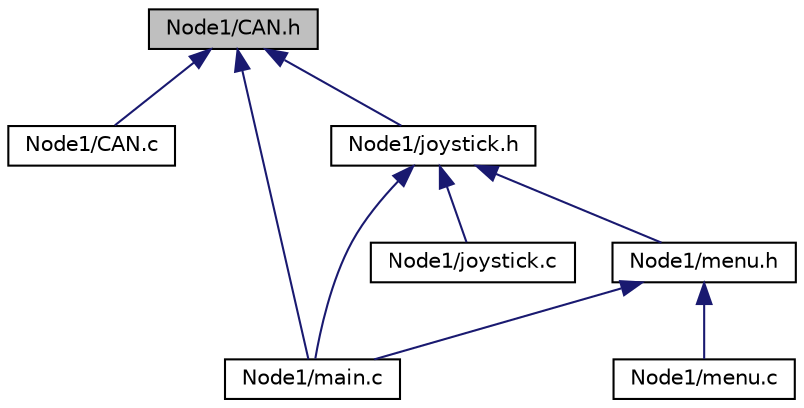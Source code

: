 digraph "Node1/CAN.h"
{
  edge [fontname="Helvetica",fontsize="10",labelfontname="Helvetica",labelfontsize="10"];
  node [fontname="Helvetica",fontsize="10",shape=record];
  Node1 [label="Node1/CAN.h",height=0.2,width=0.4,color="black", fillcolor="grey75", style="filled", fontcolor="black"];
  Node1 -> Node2 [dir="back",color="midnightblue",fontsize="10",style="solid"];
  Node2 [label="Node1/CAN.c",height=0.2,width=0.4,color="black", fillcolor="white", style="filled",URL="$_node1_2_c_a_n_8c.html"];
  Node1 -> Node3 [dir="back",color="midnightblue",fontsize="10",style="solid"];
  Node3 [label="Node1/joystick.h",height=0.2,width=0.4,color="black", fillcolor="white", style="filled",URL="$joystick_8h.html",tooltip="Header-file considering the joystick on the USB-multiboards behaviour. "];
  Node3 -> Node4 [dir="back",color="midnightblue",fontsize="10",style="solid"];
  Node4 [label="Node1/joystick.c",height=0.2,width=0.4,color="black", fillcolor="white", style="filled",URL="$joystick_8c.html",tooltip="C-file for the joystick on the USB-multiboards behaviour. "];
  Node3 -> Node5 [dir="back",color="midnightblue",fontsize="10",style="solid"];
  Node5 [label="Node1/main.c",height=0.2,width=0.4,color="black", fillcolor="white", style="filled",URL="$_node1_2main_8c.html"];
  Node3 -> Node6 [dir="back",color="midnightblue",fontsize="10",style="solid"];
  Node6 [label="Node1/menu.h",height=0.2,width=0.4,color="black", fillcolor="white", style="filled",URL="$menu_8h.html"];
  Node6 -> Node5 [dir="back",color="midnightblue",fontsize="10",style="solid"];
  Node6 -> Node7 [dir="back",color="midnightblue",fontsize="10",style="solid"];
  Node7 [label="Node1/menu.c",height=0.2,width=0.4,color="black", fillcolor="white", style="filled",URL="$menu_8c.html",tooltip="C-file for the menu on the OLED - to move around in the menu. "];
  Node1 -> Node5 [dir="back",color="midnightblue",fontsize="10",style="solid"];
}
